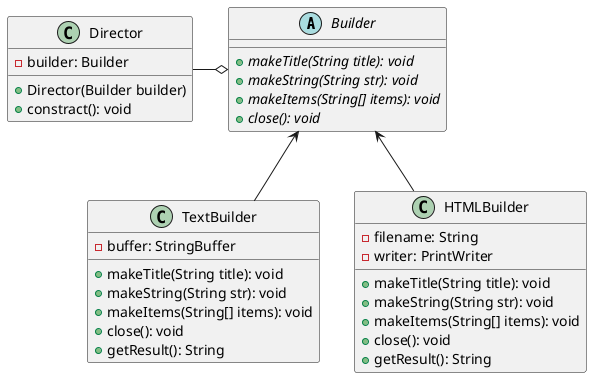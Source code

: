@startuml Builder
abstract Builder {
  + {abstract} makeTitle(String title): void
  + {abstract} makeString(String str): void
  + {abstract} makeItems(String[] items): void
  + {abstract} close(): void
}

class Director {
  - builder: Builder
  + Director(Builder builder)
  + constract(): void
}

class TextBuilder {
  - buffer: StringBuffer
  + makeTitle(String title): void
  + makeString(String str): void
  + makeItems(String[] items): void
  + close(): void
  + getResult(): String
}

class HTMLBuilder {
  - filename: String
  - writer: PrintWriter
  + makeTitle(String title): void
  + makeString(String str): void
  + makeItems(String[] items): void
  + close(): void
  + getResult(): String
}

Builder o-left- Director
Builder <-down- TextBuilder
Builder <-down- HTMLBuilder
@enduml